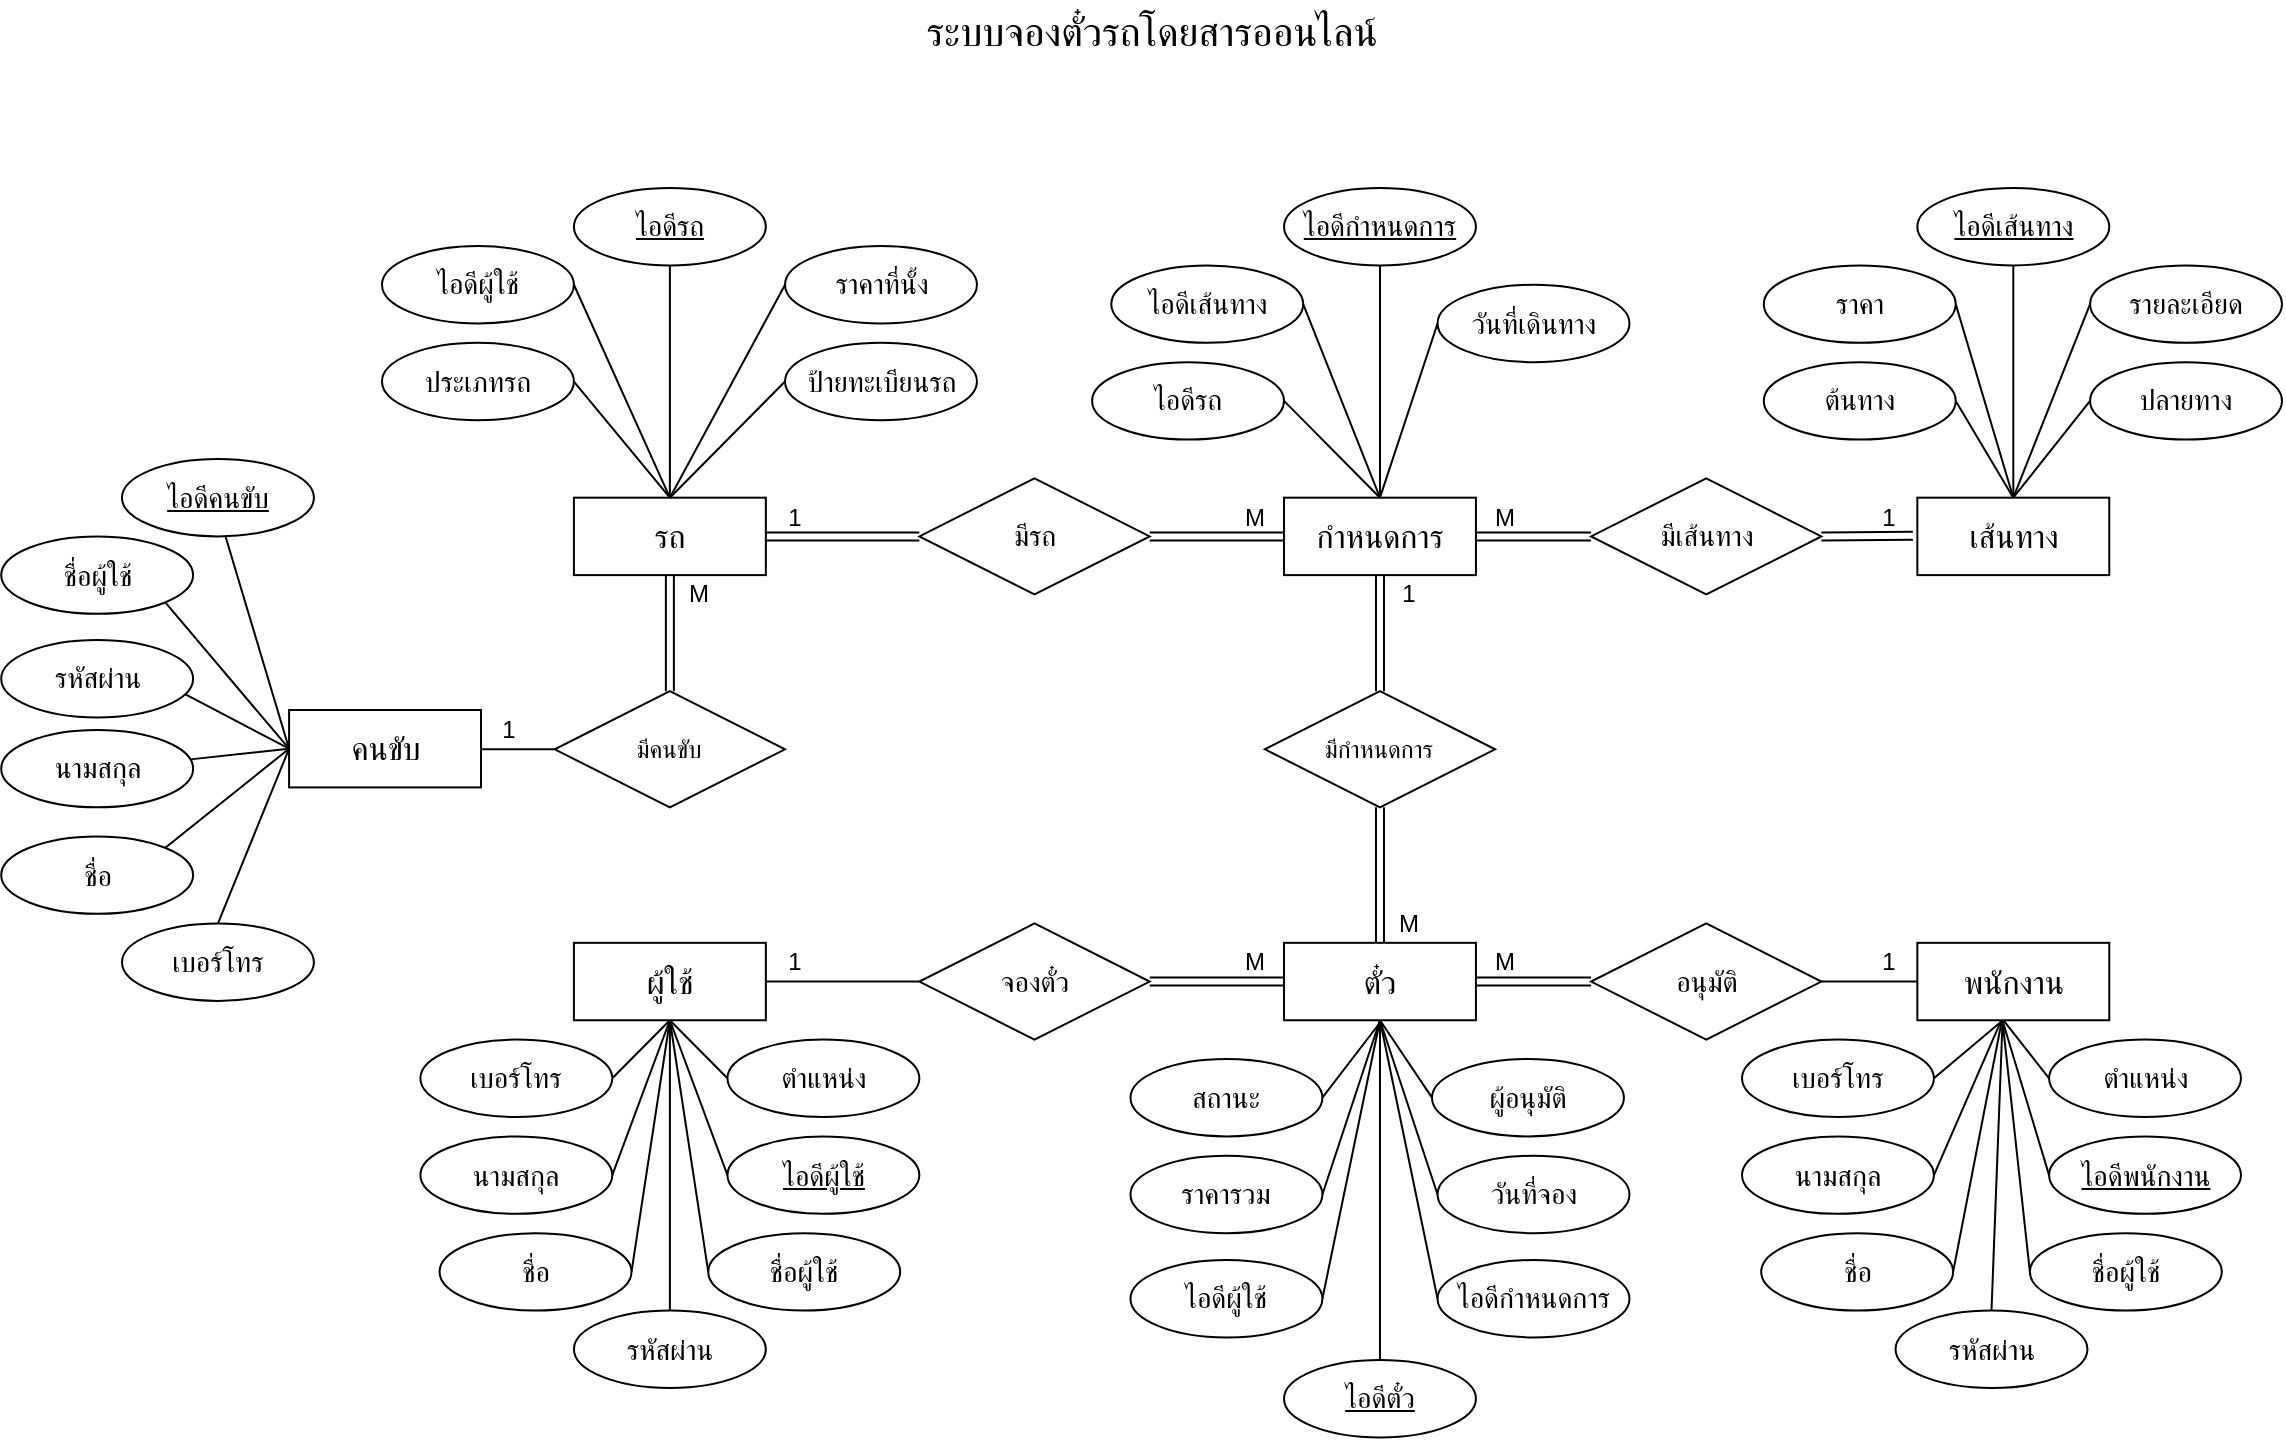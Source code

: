 <mxfile version="21.7.1" type="github">
  <diagram name="Page-1" id="Dknae987lEnLRzKgi6Qo">
    <mxGraphModel dx="619" dy="652" grid="1" gridSize="10" guides="1" tooltips="1" connect="1" arrows="1" fold="1" page="1" pageScale="1" pageWidth="1169" pageHeight="827" math="0" shadow="0">
      <root>
        <mxCell id="0" />
        <mxCell id="1" parent="0" />
        <mxCell id="DM42iVaKXkSUvbLaC_-R-83" value="ระบบจองตั๋วรถโดยสารออนไลน์" style="text;strokeColor=none;align=center;fillColor=none;html=1;verticalAlign=middle;whiteSpace=wrap;rounded=0;fontSize=20;" parent="1" vertex="1">
          <mxGeometry x="445" y="20" width="280" height="30" as="geometry" />
        </mxCell>
        <mxCell id="DM42iVaKXkSUvbLaC_-R-16" value="ตั๋ว" style="whiteSpace=wrap;html=1;align=center;fontSize=16;" parent="1" vertex="1">
          <mxGeometry x="651.01" y="491.419" width="95.96" height="38.71" as="geometry" />
        </mxCell>
        <mxCell id="fq7sKHzNKrUJjAVNYg1c-3" value="ผู้ใช้" style="whiteSpace=wrap;html=1;align=center;fontSize=16;labelPosition=center;verticalLabelPosition=middle;verticalAlign=middle;" parent="1" vertex="1">
          <mxGeometry x="295.96" y="491.419" width="95.96" height="38.71" as="geometry" />
        </mxCell>
        <mxCell id="fq7sKHzNKrUJjAVNYg1c-7" style="edgeStyle=none;rounded=0;orthogonalLoop=1;jettySize=auto;html=1;exitX=0;exitY=0.5;exitDx=0;exitDy=0;endArrow=none;endFill=0;entryX=0.5;entryY=1;entryDx=0;entryDy=0;fontSize=14;labelPosition=center;verticalLabelPosition=middle;align=center;verticalAlign=middle;" parent="1" source="fq7sKHzNKrUJjAVNYg1c-4" target="fq7sKHzNKrUJjAVNYg1c-3" edge="1">
          <mxGeometry relative="1" as="geometry" />
        </mxCell>
        <mxCell id="fq7sKHzNKrUJjAVNYg1c-4" value="ไอดีผู้ใช้" style="ellipse;whiteSpace=wrap;html=1;align=center;fontStyle=4;fontSize=14;labelPosition=center;verticalLabelPosition=middle;verticalAlign=middle;" parent="1" vertex="1">
          <mxGeometry x="372.727" y="588.194" width="95.96" height="38.71" as="geometry" />
        </mxCell>
        <mxCell id="DM42iVaKXkSUvbLaC_-R-5" style="rounded=0;orthogonalLoop=1;jettySize=auto;html=1;entryX=0.5;entryY=1;entryDx=0;entryDy=0;endArrow=none;endFill=0;fontSize=14;labelPosition=center;verticalLabelPosition=middle;align=center;verticalAlign=middle;exitX=0;exitY=0.5;exitDx=0;exitDy=0;" parent="1" source="DM42iVaKXkSUvbLaC_-R-4" target="fq7sKHzNKrUJjAVNYg1c-3" edge="1">
          <mxGeometry relative="1" as="geometry" />
        </mxCell>
        <mxCell id="DM42iVaKXkSUvbLaC_-R-4" value="ชื่อผู้ใช้" style="ellipse;whiteSpace=wrap;html=1;align=center;fontStyle=0;fontSize=14;labelPosition=center;verticalLabelPosition=middle;verticalAlign=middle;" parent="1" vertex="1">
          <mxGeometry x="363.131" y="636.581" width="95.96" height="38.71" as="geometry" />
        </mxCell>
        <mxCell id="DM42iVaKXkSUvbLaC_-R-9" style="rounded=0;orthogonalLoop=1;jettySize=auto;html=1;exitX=0.5;exitY=0;exitDx=0;exitDy=0;endArrow=none;endFill=0;fontSize=14;labelPosition=center;verticalLabelPosition=middle;align=center;verticalAlign=middle;" parent="1" source="DM42iVaKXkSUvbLaC_-R-6" edge="1">
          <mxGeometry relative="1" as="geometry">
            <mxPoint x="343.939" y="530.129" as="targetPoint" />
          </mxGeometry>
        </mxCell>
        <mxCell id="DM42iVaKXkSUvbLaC_-R-6" value="รหัสผ่าน" style="ellipse;whiteSpace=wrap;html=1;align=center;fontSize=14;labelPosition=center;verticalLabelPosition=middle;verticalAlign=middle;" parent="1" vertex="1">
          <mxGeometry x="295.96" y="675.29" width="95.96" height="38.71" as="geometry" />
        </mxCell>
        <mxCell id="DM42iVaKXkSUvbLaC_-R-10" style="rounded=0;orthogonalLoop=1;jettySize=auto;html=1;exitX=1;exitY=0.5;exitDx=0;exitDy=0;endArrow=none;endFill=0;fontSize=14;labelPosition=center;verticalLabelPosition=middle;align=center;verticalAlign=middle;" parent="1" source="DM42iVaKXkSUvbLaC_-R-7" edge="1">
          <mxGeometry relative="1" as="geometry">
            <mxPoint x="343.939" y="530.129" as="targetPoint" />
          </mxGeometry>
        </mxCell>
        <mxCell id="DM42iVaKXkSUvbLaC_-R-7" value="ชื่อ" style="ellipse;whiteSpace=wrap;html=1;align=center;fontSize=14;labelPosition=center;verticalLabelPosition=middle;verticalAlign=middle;" parent="1" vertex="1">
          <mxGeometry x="228.788" y="636.581" width="95.96" height="38.71" as="geometry" />
        </mxCell>
        <mxCell id="DM42iVaKXkSUvbLaC_-R-11" style="rounded=0;orthogonalLoop=1;jettySize=auto;html=1;exitX=1;exitY=0.5;exitDx=0;exitDy=0;endArrow=none;endFill=0;fontSize=14;labelPosition=center;verticalLabelPosition=middle;align=center;verticalAlign=middle;" parent="1" source="DM42iVaKXkSUvbLaC_-R-8" edge="1">
          <mxGeometry relative="1" as="geometry">
            <mxPoint x="343.939" y="530.129" as="targetPoint" />
          </mxGeometry>
        </mxCell>
        <mxCell id="DM42iVaKXkSUvbLaC_-R-8" value="นามสกุล" style="ellipse;whiteSpace=wrap;html=1;align=center;fontSize=14;labelPosition=center;verticalLabelPosition=middle;verticalAlign=middle;" parent="1" vertex="1">
          <mxGeometry x="219.192" y="588.194" width="95.96" height="38.71" as="geometry" />
        </mxCell>
        <mxCell id="DM42iVaKXkSUvbLaC_-R-14" style="rounded=0;orthogonalLoop=1;jettySize=auto;html=1;exitX=1;exitY=0.5;exitDx=0;exitDy=0;entryX=0.5;entryY=1;entryDx=0;entryDy=0;endArrow=none;endFill=0;fontSize=14;labelPosition=center;verticalLabelPosition=middle;align=center;verticalAlign=middle;" parent="1" source="DM42iVaKXkSUvbLaC_-R-12" target="fq7sKHzNKrUJjAVNYg1c-3" edge="1">
          <mxGeometry relative="1" as="geometry" />
        </mxCell>
        <mxCell id="DM42iVaKXkSUvbLaC_-R-12" value="เบอร์โทร" style="ellipse;whiteSpace=wrap;html=1;align=center;fontSize=14;labelPosition=center;verticalLabelPosition=middle;verticalAlign=middle;" parent="1" vertex="1">
          <mxGeometry x="219.192" y="539.806" width="95.96" height="38.71" as="geometry" />
        </mxCell>
        <mxCell id="DM42iVaKXkSUvbLaC_-R-15" style="rounded=0;orthogonalLoop=1;jettySize=auto;html=1;exitX=0;exitY=0.5;exitDx=0;exitDy=0;entryX=0.5;entryY=1;entryDx=0;entryDy=0;endArrow=none;endFill=0;fontSize=14;labelPosition=center;verticalLabelPosition=middle;align=center;verticalAlign=middle;" parent="1" source="DM42iVaKXkSUvbLaC_-R-13" target="fq7sKHzNKrUJjAVNYg1c-3" edge="1">
          <mxGeometry relative="1" as="geometry" />
        </mxCell>
        <mxCell id="DM42iVaKXkSUvbLaC_-R-13" value="ตำแหน่ง" style="ellipse;whiteSpace=wrap;html=1;align=center;fontSize=14;labelPosition=center;verticalLabelPosition=middle;verticalAlign=middle;" parent="1" vertex="1">
          <mxGeometry x="372.727" y="539.806" width="95.96" height="38.71" as="geometry" />
        </mxCell>
        <mxCell id="DM42iVaKXkSUvbLaC_-R-18" value="รถ" style="whiteSpace=wrap;html=1;align=center;fontSize=16;" parent="1" vertex="1">
          <mxGeometry x="295.96" y="268.839" width="95.96" height="38.71" as="geometry" />
        </mxCell>
        <mxCell id="DM42iVaKXkSUvbLaC_-R-25" style="edgeStyle=orthogonalEdgeStyle;rounded=0;orthogonalLoop=1;jettySize=auto;html=1;exitX=0.5;exitY=1;exitDx=0;exitDy=0;entryX=0.5;entryY=0;entryDx=0;entryDy=0;verticalAlign=bottom;endArrow=none;endFill=0;" parent="1" source="DM42iVaKXkSUvbLaC_-R-20" target="DM42iVaKXkSUvbLaC_-R-18" edge="1">
          <mxGeometry relative="1" as="geometry" />
        </mxCell>
        <mxCell id="DM42iVaKXkSUvbLaC_-R-20" value="ไอดีรถ" style="ellipse;whiteSpace=wrap;html=1;align=center;fontStyle=4;fontSize=14;" parent="1" vertex="1">
          <mxGeometry x="295.96" y="114" width="95.96" height="38.71" as="geometry" />
        </mxCell>
        <mxCell id="DM42iVaKXkSUvbLaC_-R-29" style="rounded=0;orthogonalLoop=1;jettySize=auto;html=1;exitX=0;exitY=0.5;exitDx=0;exitDy=0;entryX=0.5;entryY=0;entryDx=0;entryDy=0;endArrow=none;endFill=0;" parent="1" source="DM42iVaKXkSUvbLaC_-R-21" target="DM42iVaKXkSUvbLaC_-R-18" edge="1">
          <mxGeometry relative="1" as="geometry" />
        </mxCell>
        <mxCell id="DM42iVaKXkSUvbLaC_-R-21" value="ป้ายทะเบียนรถ" style="ellipse;whiteSpace=wrap;html=1;align=center;fontSize=14;" parent="1" vertex="1">
          <mxGeometry x="401.515" y="191.419" width="95.96" height="38.71" as="geometry" />
        </mxCell>
        <mxCell id="DM42iVaKXkSUvbLaC_-R-26" style="rounded=0;orthogonalLoop=1;jettySize=auto;html=1;exitX=1;exitY=0.5;exitDx=0;exitDy=0;entryX=0.5;entryY=0;entryDx=0;entryDy=0;endArrow=none;endFill=0;" parent="1" source="DM42iVaKXkSUvbLaC_-R-22" target="DM42iVaKXkSUvbLaC_-R-18" edge="1">
          <mxGeometry relative="1" as="geometry" />
        </mxCell>
        <mxCell id="DM42iVaKXkSUvbLaC_-R-22" value="ไอดีผู้ใช้" style="ellipse;whiteSpace=wrap;html=1;align=center;fontStyle=0;fontSize=14;labelPosition=center;verticalLabelPosition=middle;verticalAlign=middle;" parent="1" vertex="1">
          <mxGeometry x="200" y="143.032" width="95.96" height="38.71" as="geometry" />
        </mxCell>
        <mxCell id="DM42iVaKXkSUvbLaC_-R-28" style="rounded=0;orthogonalLoop=1;jettySize=auto;html=1;exitX=1;exitY=0.5;exitDx=0;exitDy=0;endArrow=none;endFill=0;" parent="1" source="DM42iVaKXkSUvbLaC_-R-23" edge="1">
          <mxGeometry relative="1" as="geometry">
            <mxPoint x="343.939" y="268.839" as="targetPoint" />
          </mxGeometry>
        </mxCell>
        <mxCell id="DM42iVaKXkSUvbLaC_-R-23" value="ประเภทรถ" style="ellipse;whiteSpace=wrap;html=1;align=center;fontSize=14;" parent="1" vertex="1">
          <mxGeometry x="200" y="191.419" width="95.96" height="38.71" as="geometry" />
        </mxCell>
        <mxCell id="DM42iVaKXkSUvbLaC_-R-27" style="rounded=0;orthogonalLoop=1;jettySize=auto;html=1;exitX=0;exitY=0.5;exitDx=0;exitDy=0;endArrow=none;endFill=0;entryX=0.5;entryY=0;entryDx=0;entryDy=0;" parent="1" source="DM42iVaKXkSUvbLaC_-R-24" target="DM42iVaKXkSUvbLaC_-R-18" edge="1">
          <mxGeometry relative="1" as="geometry" />
        </mxCell>
        <mxCell id="DM42iVaKXkSUvbLaC_-R-24" value="ราคาที่นั้ง" style="ellipse;whiteSpace=wrap;html=1;align=center;fontSize=14;" parent="1" vertex="1">
          <mxGeometry x="401.515" y="143.032" width="95.96" height="38.71" as="geometry" />
        </mxCell>
        <mxCell id="DM42iVaKXkSUvbLaC_-R-30" value="มีคนขับ" style="shape=rhombus;perimeter=rhombusPerimeter;whiteSpace=wrap;html=1;align=center;" parent="1" vertex="1">
          <mxGeometry x="286.364" y="365.613" width="115.152" height="58.065" as="geometry" />
        </mxCell>
        <mxCell id="DM42iVaKXkSUvbLaC_-R-31" style="edgeStyle=orthogonalEdgeStyle;rounded=0;orthogonalLoop=1;jettySize=auto;html=1;exitX=0.5;exitY=1;exitDx=0;exitDy=0;entryX=0.5;entryY=0;entryDx=0;entryDy=0;endArrow=none;endFill=0;shape=link;" parent="1" source="DM42iVaKXkSUvbLaC_-R-18" target="DM42iVaKXkSUvbLaC_-R-30" edge="1">
          <mxGeometry relative="1" as="geometry" />
        </mxCell>
        <mxCell id="DM42iVaKXkSUvbLaC_-R-34" value="กำหนดการ" style="whiteSpace=wrap;html=1;align=center;fontSize=16;" parent="1" vertex="1">
          <mxGeometry x="651.01" y="268.839" width="95.96" height="38.71" as="geometry" />
        </mxCell>
        <mxCell id="DM42iVaKXkSUvbLaC_-R-40" style="rounded=0;orthogonalLoop=1;jettySize=auto;html=1;exitX=1;exitY=0.5;exitDx=0;exitDy=0;endArrow=none;endFill=0;entryX=0.5;entryY=0;entryDx=0;entryDy=0;" parent="1" source="DM42iVaKXkSUvbLaC_-R-35" target="DM42iVaKXkSUvbLaC_-R-34" edge="1">
          <mxGeometry relative="1" as="geometry" />
        </mxCell>
        <mxCell id="DM42iVaKXkSUvbLaC_-R-35" value="ไอดีเส้นทาง" style="ellipse;whiteSpace=wrap;html=1;align=center;fontSize=14;" parent="1" vertex="1">
          <mxGeometry x="564.646" y="152.71" width="95.96" height="38.71" as="geometry" />
        </mxCell>
        <mxCell id="DM42iVaKXkSUvbLaC_-R-39" style="rounded=0;orthogonalLoop=1;jettySize=auto;html=1;exitX=0.5;exitY=1;exitDx=0;exitDy=0;entryX=0.5;entryY=0;entryDx=0;entryDy=0;endArrow=none;endFill=0;" parent="1" source="DM42iVaKXkSUvbLaC_-R-36" target="DM42iVaKXkSUvbLaC_-R-34" edge="1">
          <mxGeometry relative="1" as="geometry" />
        </mxCell>
        <mxCell id="DM42iVaKXkSUvbLaC_-R-36" value="ไอดีกำหนดการ" style="ellipse;whiteSpace=wrap;html=1;align=center;fontStyle=4;fontSize=14;" parent="1" vertex="1">
          <mxGeometry x="651.01" y="114" width="95.96" height="38.71" as="geometry" />
        </mxCell>
        <mxCell id="DM42iVaKXkSUvbLaC_-R-41" style="rounded=0;orthogonalLoop=1;jettySize=auto;html=1;exitX=0;exitY=0.5;exitDx=0;exitDy=0;entryX=0.5;entryY=0;entryDx=0;entryDy=0;endArrow=none;endFill=0;" parent="1" source="DM42iVaKXkSUvbLaC_-R-37" target="DM42iVaKXkSUvbLaC_-R-34" edge="1">
          <mxGeometry relative="1" as="geometry" />
        </mxCell>
        <mxCell id="DM42iVaKXkSUvbLaC_-R-37" value="วันที่เดินทาง" style="ellipse;whiteSpace=wrap;html=1;align=center;fontSize=14;" parent="1" vertex="1">
          <mxGeometry x="727.778" y="162.387" width="95.96" height="38.71" as="geometry" />
        </mxCell>
        <mxCell id="DM42iVaKXkSUvbLaC_-R-42" style="rounded=0;orthogonalLoop=1;jettySize=auto;html=1;exitX=1;exitY=0.5;exitDx=0;exitDy=0;entryX=0.5;entryY=0;entryDx=0;entryDy=0;endArrow=none;endFill=0;" parent="1" source="DM42iVaKXkSUvbLaC_-R-38" target="DM42iVaKXkSUvbLaC_-R-34" edge="1">
          <mxGeometry relative="1" as="geometry" />
        </mxCell>
        <mxCell id="DM42iVaKXkSUvbLaC_-R-38" value="ไอดีรถ" style="ellipse;whiteSpace=wrap;html=1;align=center;fontStyle=0;fontSize=14;" parent="1" vertex="1">
          <mxGeometry x="555.051" y="201.097" width="95.96" height="38.71" as="geometry" />
        </mxCell>
        <mxCell id="DM42iVaKXkSUvbLaC_-R-44" style="edgeStyle=orthogonalEdgeStyle;rounded=0;orthogonalLoop=1;jettySize=auto;html=1;exitX=1;exitY=0.5;exitDx=0;exitDy=0;entryX=0;entryY=0.5;entryDx=0;entryDy=0;endArrow=none;endFill=0;shape=link;" parent="1" source="DM42iVaKXkSUvbLaC_-R-43" target="DM42iVaKXkSUvbLaC_-R-34" edge="1">
          <mxGeometry relative="1" as="geometry" />
        </mxCell>
        <mxCell id="DM42iVaKXkSUvbLaC_-R-43" value="มีรถ" style="shape=rhombus;perimeter=rhombusPerimeter;whiteSpace=wrap;html=1;align=center;fontSize=14;" parent="1" vertex="1">
          <mxGeometry x="468.687" y="259.161" width="115.152" height="58.065" as="geometry" />
        </mxCell>
        <mxCell id="DM42iVaKXkSUvbLaC_-R-45" style="edgeStyle=orthogonalEdgeStyle;rounded=0;orthogonalLoop=1;jettySize=auto;html=1;exitX=1;exitY=0.5;exitDx=0;exitDy=0;entryX=0;entryY=0.5;entryDx=0;entryDy=0;endArrow=none;endFill=0;shape=link;" parent="1" source="DM42iVaKXkSUvbLaC_-R-18" target="DM42iVaKXkSUvbLaC_-R-43" edge="1">
          <mxGeometry relative="1" as="geometry" />
        </mxCell>
        <mxCell id="DM42iVaKXkSUvbLaC_-R-46" value="เส้นทาง" style="whiteSpace=wrap;html=1;align=center;fontSize=16;" parent="1" vertex="1">
          <mxGeometry x="967.677" y="268.839" width="95.96" height="38.71" as="geometry" />
        </mxCell>
        <mxCell id="DM42iVaKXkSUvbLaC_-R-53" style="edgeStyle=orthogonalEdgeStyle;rounded=0;orthogonalLoop=1;jettySize=auto;html=1;exitX=0.5;exitY=1;exitDx=0;exitDy=0;endArrow=none;endFill=0;" parent="1" source="DM42iVaKXkSUvbLaC_-R-48" target="DM42iVaKXkSUvbLaC_-R-46" edge="1">
          <mxGeometry relative="1" as="geometry" />
        </mxCell>
        <mxCell id="DM42iVaKXkSUvbLaC_-R-48" value="ไอดีเส้นทาง" style="ellipse;whiteSpace=wrap;html=1;align=center;fontStyle=4;fontSize=14;" parent="1" vertex="1">
          <mxGeometry x="967.677" y="114" width="95.96" height="38.71" as="geometry" />
        </mxCell>
        <mxCell id="DM42iVaKXkSUvbLaC_-R-56" style="rounded=0;orthogonalLoop=1;jettySize=auto;html=1;exitX=1;exitY=0.5;exitDx=0;exitDy=0;entryX=0.5;entryY=0;entryDx=0;entryDy=0;endArrow=none;endFill=0;" parent="1" source="DM42iVaKXkSUvbLaC_-R-49" target="DM42iVaKXkSUvbLaC_-R-46" edge="1">
          <mxGeometry relative="1" as="geometry" />
        </mxCell>
        <mxCell id="DM42iVaKXkSUvbLaC_-R-49" value="ราคา" style="ellipse;whiteSpace=wrap;html=1;align=center;fontSize=14;" parent="1" vertex="1">
          <mxGeometry x="890.909" y="152.71" width="95.96" height="38.71" as="geometry" />
        </mxCell>
        <mxCell id="DM42iVaKXkSUvbLaC_-R-54" style="rounded=0;orthogonalLoop=1;jettySize=auto;html=1;exitX=0;exitY=0.5;exitDx=0;exitDy=0;entryX=0.5;entryY=0;entryDx=0;entryDy=0;endArrow=none;endFill=0;" parent="1" source="DM42iVaKXkSUvbLaC_-R-50" target="DM42iVaKXkSUvbLaC_-R-46" edge="1">
          <mxGeometry relative="1" as="geometry" />
        </mxCell>
        <mxCell id="DM42iVaKXkSUvbLaC_-R-50" value="รายละเอียด" style="ellipse;whiteSpace=wrap;html=1;align=center;fontSize=14;" parent="1" vertex="1">
          <mxGeometry x="1054.04" y="152.71" width="95.96" height="38.71" as="geometry" />
        </mxCell>
        <mxCell id="DM42iVaKXkSUvbLaC_-R-57" style="rounded=0;orthogonalLoop=1;jettySize=auto;html=1;exitX=1;exitY=0.5;exitDx=0;exitDy=0;endArrow=none;endFill=0;" parent="1" source="DM42iVaKXkSUvbLaC_-R-51" edge="1">
          <mxGeometry relative="1" as="geometry">
            <mxPoint x="1015.657" y="268.839" as="targetPoint" />
          </mxGeometry>
        </mxCell>
        <mxCell id="DM42iVaKXkSUvbLaC_-R-51" value="ต้นทาง" style="ellipse;whiteSpace=wrap;html=1;align=center;fontSize=14;" parent="1" vertex="1">
          <mxGeometry x="890.909" y="201.097" width="95.96" height="38.71" as="geometry" />
        </mxCell>
        <mxCell id="DM42iVaKXkSUvbLaC_-R-55" style="rounded=0;orthogonalLoop=1;jettySize=auto;html=1;exitX=0;exitY=0.5;exitDx=0;exitDy=0;endArrow=none;endFill=0;" parent="1" source="DM42iVaKXkSUvbLaC_-R-52" edge="1">
          <mxGeometry relative="1" as="geometry">
            <mxPoint x="1015.657" y="268.839" as="targetPoint" />
          </mxGeometry>
        </mxCell>
        <mxCell id="DM42iVaKXkSUvbLaC_-R-52" value="ปลายทาง" style="ellipse;whiteSpace=wrap;html=1;align=center;fontSize=14;" parent="1" vertex="1">
          <mxGeometry x="1054.04" y="201.097" width="95.96" height="38.71" as="geometry" />
        </mxCell>
        <mxCell id="DM42iVaKXkSUvbLaC_-R-59" style="rounded=0;orthogonalLoop=1;jettySize=auto;html=1;exitX=0;exitY=0.5;exitDx=0;exitDy=0;entryX=1;entryY=0.5;entryDx=0;entryDy=0;shape=link;" parent="1" source="DM42iVaKXkSUvbLaC_-R-58" target="DM42iVaKXkSUvbLaC_-R-34" edge="1">
          <mxGeometry relative="1" as="geometry" />
        </mxCell>
        <mxCell id="DM42iVaKXkSUvbLaC_-R-60" style="rounded=0;orthogonalLoop=1;jettySize=auto;html=1;exitX=1;exitY=0.5;exitDx=0;exitDy=0;entryX=-0.023;entryY=0.492;entryDx=0;entryDy=0;entryPerimeter=0;endArrow=none;endFill=0;shape=link;" parent="1" source="DM42iVaKXkSUvbLaC_-R-58" target="DM42iVaKXkSUvbLaC_-R-46" edge="1">
          <mxGeometry relative="1" as="geometry" />
        </mxCell>
        <mxCell id="DM42iVaKXkSUvbLaC_-R-58" value="มีเส้นทาง" style="shape=rhombus;perimeter=rhombusPerimeter;whiteSpace=wrap;html=1;align=center;fontSize=14;" parent="1" vertex="1">
          <mxGeometry x="804.545" y="259.161" width="115.152" height="58.065" as="geometry" />
        </mxCell>
        <mxCell id="DM42iVaKXkSUvbLaC_-R-62" style="edgeStyle=orthogonalEdgeStyle;rounded=0;orthogonalLoop=1;jettySize=auto;html=1;exitX=0.5;exitY=1;exitDx=0;exitDy=0;entryX=0.5;entryY=0;entryDx=0;entryDy=0;shape=link;" parent="1" source="DM42iVaKXkSUvbLaC_-R-61" target="DM42iVaKXkSUvbLaC_-R-16" edge="1">
          <mxGeometry relative="1" as="geometry" />
        </mxCell>
        <mxCell id="DM42iVaKXkSUvbLaC_-R-63" style="edgeStyle=orthogonalEdgeStyle;rounded=0;orthogonalLoop=1;jettySize=auto;html=1;exitX=0.5;exitY=0;exitDx=0;exitDy=0;entryX=0.5;entryY=1;entryDx=0;entryDy=0;endArrow=none;endFill=0;shape=link;" parent="1" source="DM42iVaKXkSUvbLaC_-R-61" target="DM42iVaKXkSUvbLaC_-R-34" edge="1">
          <mxGeometry relative="1" as="geometry" />
        </mxCell>
        <mxCell id="DM42iVaKXkSUvbLaC_-R-61" value="มีกำหนดการ" style="shape=rhombus;perimeter=rhombusPerimeter;whiteSpace=wrap;html=1;align=center;" parent="1" vertex="1">
          <mxGeometry x="641.414" y="365.613" width="115.152" height="58.065" as="geometry" />
        </mxCell>
        <mxCell id="DM42iVaKXkSUvbLaC_-R-65" style="rounded=0;orthogonalLoop=1;jettySize=auto;html=1;exitX=1;exitY=0.5;exitDx=0;exitDy=0;entryX=0;entryY=0.5;entryDx=0;entryDy=0;shape=link;" parent="1" source="DM42iVaKXkSUvbLaC_-R-64" target="DM42iVaKXkSUvbLaC_-R-16" edge="1">
          <mxGeometry relative="1" as="geometry" />
        </mxCell>
        <mxCell id="DM42iVaKXkSUvbLaC_-R-66" style="edgeStyle=orthogonalEdgeStyle;rounded=0;orthogonalLoop=1;jettySize=auto;html=1;exitX=0;exitY=0.5;exitDx=0;exitDy=0;entryX=1;entryY=0.5;entryDx=0;entryDy=0;endArrow=none;endFill=0;" parent="1" source="DM42iVaKXkSUvbLaC_-R-64" target="fq7sKHzNKrUJjAVNYg1c-3" edge="1">
          <mxGeometry relative="1" as="geometry" />
        </mxCell>
        <mxCell id="DM42iVaKXkSUvbLaC_-R-64" value="จองตั๋ว" style="shape=rhombus;perimeter=rhombusPerimeter;whiteSpace=wrap;html=1;align=center;fontSize=14;" parent="1" vertex="1">
          <mxGeometry x="468.687" y="481.742" width="115.152" height="58.065" as="geometry" />
        </mxCell>
        <mxCell id="DM42iVaKXkSUvbLaC_-R-72" style="rounded=0;orthogonalLoop=1;jettySize=auto;html=1;exitX=0.5;exitY=0;exitDx=0;exitDy=0;entryX=0.5;entryY=1;entryDx=0;entryDy=0;endArrow=none;endFill=0;" parent="1" source="DM42iVaKXkSUvbLaC_-R-67" target="DM42iVaKXkSUvbLaC_-R-16" edge="1">
          <mxGeometry relative="1" as="geometry" />
        </mxCell>
        <mxCell id="DM42iVaKXkSUvbLaC_-R-67" value="ไอดีตั๋ว" style="ellipse;whiteSpace=wrap;html=1;align=center;fontStyle=4;fontSize=14;" parent="1" vertex="1">
          <mxGeometry x="651.01" y="700.0" width="95.96" height="38.71" as="geometry" />
        </mxCell>
        <mxCell id="DM42iVaKXkSUvbLaC_-R-75" style="rounded=0;orthogonalLoop=1;jettySize=auto;html=1;exitX=1;exitY=0.5;exitDx=0;exitDy=0;endArrow=none;endFill=0;" parent="1" source="DM42iVaKXkSUvbLaC_-R-68" edge="1">
          <mxGeometry relative="1" as="geometry">
            <mxPoint x="698.99" y="530.129" as="targetPoint" />
          </mxGeometry>
        </mxCell>
        <mxCell id="DM42iVaKXkSUvbLaC_-R-68" value="ไอดีผู้ใช้" style="ellipse;whiteSpace=wrap;html=1;align=center;fontSize=14;" parent="1" vertex="1">
          <mxGeometry x="574.242" y="650.003" width="95.96" height="38.71" as="geometry" />
        </mxCell>
        <mxCell id="DM42iVaKXkSUvbLaC_-R-74" style="rounded=0;orthogonalLoop=1;jettySize=auto;html=1;exitX=0;exitY=0.5;exitDx=0;exitDy=0;endArrow=none;endFill=0;" parent="1" source="DM42iVaKXkSUvbLaC_-R-69" edge="1">
          <mxGeometry relative="1" as="geometry">
            <mxPoint x="698.99" y="530.129" as="targetPoint" />
          </mxGeometry>
        </mxCell>
        <mxCell id="DM42iVaKXkSUvbLaC_-R-69" value="ไอดีกำหนดการ" style="ellipse;whiteSpace=wrap;html=1;align=center;fontSize=14;" parent="1" vertex="1">
          <mxGeometry x="727.778" y="650.003" width="95.96" height="38.71" as="geometry" />
        </mxCell>
        <mxCell id="DM42iVaKXkSUvbLaC_-R-76" style="rounded=0;orthogonalLoop=1;jettySize=auto;html=1;exitX=1;exitY=0.5;exitDx=0;exitDy=0;endArrow=none;endFill=0;" parent="1" source="DM42iVaKXkSUvbLaC_-R-70" edge="1">
          <mxGeometry relative="1" as="geometry">
            <mxPoint x="698.99" y="530.129" as="targetPoint" />
          </mxGeometry>
        </mxCell>
        <mxCell id="DM42iVaKXkSUvbLaC_-R-70" value="ราคารวม" style="ellipse;whiteSpace=wrap;html=1;align=center;fontSize=14;" parent="1" vertex="1">
          <mxGeometry x="574.242" y="597.866" width="95.96" height="38.71" as="geometry" />
        </mxCell>
        <mxCell id="DM42iVaKXkSUvbLaC_-R-73" style="rounded=0;orthogonalLoop=1;jettySize=auto;html=1;exitX=0;exitY=0.5;exitDx=0;exitDy=0;endArrow=none;endFill=0;" parent="1" source="DM42iVaKXkSUvbLaC_-R-71" edge="1">
          <mxGeometry relative="1" as="geometry">
            <mxPoint x="698.99" y="530.129" as="targetPoint" />
          </mxGeometry>
        </mxCell>
        <mxCell id="DM42iVaKXkSUvbLaC_-R-71" value="วันที่จอง" style="ellipse;whiteSpace=wrap;html=1;align=center;fontSize=14;" parent="1" vertex="1">
          <mxGeometry x="727.778" y="597.866" width="95.96" height="38.71" as="geometry" />
        </mxCell>
        <mxCell id="DM42iVaKXkSUvbLaC_-R-77" value="1" style="text;strokeColor=none;align=center;fillColor=none;html=1;verticalAlign=middle;whiteSpace=wrap;rounded=0;" parent="1" vertex="1">
          <mxGeometry x="391.919" y="268.839" width="28.788" height="19.355" as="geometry" />
        </mxCell>
        <mxCell id="DM42iVaKXkSUvbLaC_-R-78" value="M" style="text;strokeColor=none;align=center;fillColor=none;html=1;verticalAlign=middle;whiteSpace=wrap;rounded=0;" parent="1" vertex="1">
          <mxGeometry x="622.222" y="268.839" width="28.788" height="19.355" as="geometry" />
        </mxCell>
        <mxCell id="DM42iVaKXkSUvbLaC_-R-79" value="1" style="text;strokeColor=none;align=center;fillColor=none;html=1;verticalAlign=middle;whiteSpace=wrap;rounded=0;" parent="1" vertex="1">
          <mxGeometry x="938.889" y="268.839" width="28.788" height="19.355" as="geometry" />
        </mxCell>
        <mxCell id="DM42iVaKXkSUvbLaC_-R-80" value="M" style="text;strokeColor=none;align=center;fillColor=none;html=1;verticalAlign=middle;whiteSpace=wrap;rounded=0;" parent="1" vertex="1">
          <mxGeometry x="746.97" y="268.839" width="28.788" height="19.355" as="geometry" />
        </mxCell>
        <mxCell id="DM42iVaKXkSUvbLaC_-R-81" value="1" style="text;strokeColor=none;align=center;fillColor=none;html=1;verticalAlign=middle;whiteSpace=wrap;rounded=0;" parent="1" vertex="1">
          <mxGeometry x="698.99" y="307.548" width="28.788" height="19.355" as="geometry" />
        </mxCell>
        <mxCell id="DM42iVaKXkSUvbLaC_-R-163" value="M" style="text;strokeColor=none;align=center;fillColor=none;html=1;verticalAlign=middle;whiteSpace=wrap;rounded=0;" parent="1" vertex="1">
          <mxGeometry x="343.94" y="307.547" width="28.788" height="19.355" as="geometry" />
        </mxCell>
        <mxCell id="DM42iVaKXkSUvbLaC_-R-164" value="M" style="text;strokeColor=none;align=center;fillColor=none;html=1;verticalAlign=middle;whiteSpace=wrap;rounded=0;" parent="1" vertex="1">
          <mxGeometry x="698.988" y="472.064" width="28.788" height="19.355" as="geometry" />
        </mxCell>
        <mxCell id="DM42iVaKXkSUvbLaC_-R-165" value="M" style="text;strokeColor=none;align=center;fillColor=none;html=1;verticalAlign=middle;whiteSpace=wrap;rounded=0;" parent="1" vertex="1">
          <mxGeometry x="622.223" y="491.422" width="28.788" height="19.355" as="geometry" />
        </mxCell>
        <mxCell id="DM42iVaKXkSUvbLaC_-R-166" value="1" style="text;strokeColor=none;align=center;fillColor=none;html=1;verticalAlign=middle;whiteSpace=wrap;rounded=0;" parent="1" vertex="1">
          <mxGeometry x="391.919" y="491.422" width="28.788" height="19.355" as="geometry" />
        </mxCell>
        <mxCell id="eedVxBaI3rq21dq4Rr7A-2" value="พนักงาน" style="whiteSpace=wrap;html=1;align=center;fontSize=16;labelPosition=center;verticalLabelPosition=middle;verticalAlign=middle;" vertex="1" parent="1">
          <mxGeometry x="967.68" y="491.419" width="95.96" height="38.71" as="geometry" />
        </mxCell>
        <mxCell id="eedVxBaI3rq21dq4Rr7A-3" style="edgeStyle=none;rounded=0;orthogonalLoop=1;jettySize=auto;html=1;exitX=0;exitY=0.5;exitDx=0;exitDy=0;endArrow=none;endFill=0;entryX=0.444;entryY=1.007;entryDx=0;entryDy=0;fontSize=14;labelPosition=center;verticalLabelPosition=middle;align=center;verticalAlign=middle;entryPerimeter=0;" edge="1" parent="1" source="eedVxBaI3rq21dq4Rr7A-4" target="eedVxBaI3rq21dq4Rr7A-2">
          <mxGeometry relative="1" as="geometry" />
        </mxCell>
        <mxCell id="eedVxBaI3rq21dq4Rr7A-4" value="ไอดีพนักงาน" style="ellipse;whiteSpace=wrap;html=1;align=center;fontStyle=4;fontSize=14;labelPosition=center;verticalLabelPosition=middle;verticalAlign=middle;" vertex="1" parent="1">
          <mxGeometry x="1033.537" y="588.194" width="95.96" height="38.71" as="geometry" />
        </mxCell>
        <mxCell id="eedVxBaI3rq21dq4Rr7A-5" style="rounded=0;orthogonalLoop=1;jettySize=auto;html=1;entryX=0.444;entryY=1.014;entryDx=0;entryDy=0;endArrow=none;endFill=0;fontSize=14;labelPosition=center;verticalLabelPosition=middle;align=center;verticalAlign=middle;exitX=0;exitY=0.5;exitDx=0;exitDy=0;entryPerimeter=0;" edge="1" parent="1" source="eedVxBaI3rq21dq4Rr7A-6" target="eedVxBaI3rq21dq4Rr7A-2">
          <mxGeometry relative="1" as="geometry" />
        </mxCell>
        <mxCell id="eedVxBaI3rq21dq4Rr7A-6" value="ชื่อผู้ใช้" style="ellipse;whiteSpace=wrap;html=1;align=center;fontStyle=0;fontSize=14;labelPosition=center;verticalLabelPosition=middle;verticalAlign=middle;" vertex="1" parent="1">
          <mxGeometry x="1023.941" y="636.581" width="95.96" height="38.71" as="geometry" />
        </mxCell>
        <mxCell id="eedVxBaI3rq21dq4Rr7A-7" style="rounded=0;orthogonalLoop=1;jettySize=auto;html=1;exitX=0.5;exitY=0;exitDx=0;exitDy=0;endArrow=none;endFill=0;fontSize=14;labelPosition=center;verticalLabelPosition=middle;align=center;verticalAlign=middle;entryX=0.444;entryY=1.007;entryDx=0;entryDy=0;entryPerimeter=0;" edge="1" parent="1" source="eedVxBaI3rq21dq4Rr7A-8" target="eedVxBaI3rq21dq4Rr7A-2">
          <mxGeometry relative="1" as="geometry">
            <mxPoint x="1004.749" y="530.129" as="targetPoint" />
          </mxGeometry>
        </mxCell>
        <mxCell id="eedVxBaI3rq21dq4Rr7A-8" value="รหัสผ่าน" style="ellipse;whiteSpace=wrap;html=1;align=center;fontSize=14;labelPosition=center;verticalLabelPosition=middle;verticalAlign=middle;" vertex="1" parent="1">
          <mxGeometry x="956.77" y="675.29" width="95.96" height="38.71" as="geometry" />
        </mxCell>
        <mxCell id="eedVxBaI3rq21dq4Rr7A-9" style="rounded=0;orthogonalLoop=1;jettySize=auto;html=1;exitX=1;exitY=0.5;exitDx=0;exitDy=0;endArrow=none;endFill=0;fontSize=14;labelPosition=center;verticalLabelPosition=middle;align=center;verticalAlign=middle;entryX=0.44;entryY=1.007;entryDx=0;entryDy=0;entryPerimeter=0;" edge="1" parent="1" source="eedVxBaI3rq21dq4Rr7A-10" target="eedVxBaI3rq21dq4Rr7A-2">
          <mxGeometry relative="1" as="geometry">
            <mxPoint x="1004.749" y="530.129" as="targetPoint" />
          </mxGeometry>
        </mxCell>
        <mxCell id="eedVxBaI3rq21dq4Rr7A-10" value="ชื่อ" style="ellipse;whiteSpace=wrap;html=1;align=center;fontSize=14;labelPosition=center;verticalLabelPosition=middle;verticalAlign=middle;" vertex="1" parent="1">
          <mxGeometry x="889.598" y="636.581" width="95.96" height="38.71" as="geometry" />
        </mxCell>
        <mxCell id="eedVxBaI3rq21dq4Rr7A-11" style="rounded=0;orthogonalLoop=1;jettySize=auto;html=1;exitX=1;exitY=0.5;exitDx=0;exitDy=0;endArrow=none;endFill=0;fontSize=14;labelPosition=center;verticalLabelPosition=middle;align=center;verticalAlign=middle;entryX=0.436;entryY=1.007;entryDx=0;entryDy=0;entryPerimeter=0;" edge="1" parent="1" source="eedVxBaI3rq21dq4Rr7A-12" target="eedVxBaI3rq21dq4Rr7A-2">
          <mxGeometry relative="1" as="geometry">
            <mxPoint x="1004.749" y="530.129" as="targetPoint" />
          </mxGeometry>
        </mxCell>
        <mxCell id="eedVxBaI3rq21dq4Rr7A-12" value="นามสกุล" style="ellipse;whiteSpace=wrap;html=1;align=center;fontSize=14;labelPosition=center;verticalLabelPosition=middle;verticalAlign=middle;" vertex="1" parent="1">
          <mxGeometry x="880.002" y="588.194" width="95.96" height="38.71" as="geometry" />
        </mxCell>
        <mxCell id="eedVxBaI3rq21dq4Rr7A-13" style="rounded=0;orthogonalLoop=1;jettySize=auto;html=1;exitX=1;exitY=0.5;exitDx=0;exitDy=0;entryX=0.444;entryY=1.004;entryDx=0;entryDy=0;endArrow=none;endFill=0;fontSize=14;labelPosition=center;verticalLabelPosition=middle;align=center;verticalAlign=middle;entryPerimeter=0;" edge="1" parent="1" source="eedVxBaI3rq21dq4Rr7A-14" target="eedVxBaI3rq21dq4Rr7A-2">
          <mxGeometry relative="1" as="geometry" />
        </mxCell>
        <mxCell id="eedVxBaI3rq21dq4Rr7A-14" value="เบอร์โทร" style="ellipse;whiteSpace=wrap;html=1;align=center;fontSize=14;labelPosition=center;verticalLabelPosition=middle;verticalAlign=middle;" vertex="1" parent="1">
          <mxGeometry x="880.002" y="539.806" width="95.96" height="38.71" as="geometry" />
        </mxCell>
        <mxCell id="eedVxBaI3rq21dq4Rr7A-15" style="rounded=0;orthogonalLoop=1;jettySize=auto;html=1;exitX=0;exitY=0.5;exitDx=0;exitDy=0;entryX=0.452;entryY=1.011;entryDx=0;entryDy=0;endArrow=none;endFill=0;fontSize=14;labelPosition=center;verticalLabelPosition=middle;align=center;verticalAlign=middle;entryPerimeter=0;" edge="1" parent="1" source="eedVxBaI3rq21dq4Rr7A-16" target="eedVxBaI3rq21dq4Rr7A-2">
          <mxGeometry relative="1" as="geometry" />
        </mxCell>
        <mxCell id="eedVxBaI3rq21dq4Rr7A-16" value="ตำแหน่ง" style="ellipse;whiteSpace=wrap;html=1;align=center;fontSize=14;labelPosition=center;verticalLabelPosition=middle;verticalAlign=middle;" vertex="1" parent="1">
          <mxGeometry x="1033.537" y="539.806" width="95.96" height="38.71" as="geometry" />
        </mxCell>
        <mxCell id="eedVxBaI3rq21dq4Rr7A-17" style="edgeStyle=orthogonalEdgeStyle;rounded=0;orthogonalLoop=1;jettySize=auto;html=1;exitX=1;exitY=0.5;exitDx=0;exitDy=0;entryX=0;entryY=0.5;entryDx=0;entryDy=0;endArrow=none;endFill=0;" edge="1" parent="1" target="eedVxBaI3rq21dq4Rr7A-2" source="eedVxBaI3rq21dq4Rr7A-21">
          <mxGeometry relative="1" as="geometry">
            <mxPoint x="1129.81" y="511" as="sourcePoint" />
          </mxGeometry>
        </mxCell>
        <mxCell id="eedVxBaI3rq21dq4Rr7A-18" value="1" style="text;strokeColor=none;align=center;fillColor=none;html=1;verticalAlign=middle;whiteSpace=wrap;rounded=0;" vertex="1" parent="1">
          <mxGeometry x="938.89" y="491.414" width="28.788" height="19.355" as="geometry" />
        </mxCell>
        <mxCell id="eedVxBaI3rq21dq4Rr7A-19" value="M" style="text;strokeColor=none;align=center;fillColor=none;html=1;verticalAlign=middle;whiteSpace=wrap;rounded=0;" vertex="1" parent="1">
          <mxGeometry x="746.969" y="491.422" width="28.788" height="19.355" as="geometry" />
        </mxCell>
        <mxCell id="eedVxBaI3rq21dq4Rr7A-22" value="" style="edgeStyle=orthogonalEdgeStyle;rounded=0;orthogonalLoop=1;jettySize=auto;html=1;exitX=1;exitY=0.5;exitDx=0;exitDy=0;entryX=0;entryY=0.5;entryDx=0;entryDy=0;endArrow=none;endFill=0;shape=link;" edge="1" parent="1" source="DM42iVaKXkSUvbLaC_-R-16" target="eedVxBaI3rq21dq4Rr7A-21">
          <mxGeometry relative="1" as="geometry">
            <mxPoint x="747" y="511" as="sourcePoint" />
            <mxPoint x="968" y="511" as="targetPoint" />
          </mxGeometry>
        </mxCell>
        <mxCell id="eedVxBaI3rq21dq4Rr7A-21" value="อนุมัติ" style="shape=rhombus;perimeter=rhombusPerimeter;whiteSpace=wrap;html=1;align=center;fontSize=14;" vertex="1" parent="1">
          <mxGeometry x="804.547" y="481.742" width="115.152" height="58.065" as="geometry" />
        </mxCell>
        <mxCell id="eedVxBaI3rq21dq4Rr7A-41" style="rounded=0;orthogonalLoop=1;jettySize=auto;html=1;entryX=0.538;entryY=0.989;entryDx=0;entryDy=0;entryPerimeter=0;exitX=0;exitY=0.5;exitDx=0;exitDy=0;endArrow=none;endFill=0;" edge="1" parent="1" source="eedVxBaI3rq21dq4Rr7A-23" target="eedVxBaI3rq21dq4Rr7A-25">
          <mxGeometry relative="1" as="geometry" />
        </mxCell>
        <mxCell id="eedVxBaI3rq21dq4Rr7A-23" value="คนขับ" style="whiteSpace=wrap;html=1;align=center;fontSize=16;labelPosition=center;verticalLabelPosition=middle;verticalAlign=middle;" vertex="1" parent="1">
          <mxGeometry x="153.54" y="374.999" width="95.96" height="38.71" as="geometry" />
        </mxCell>
        <mxCell id="eedVxBaI3rq21dq4Rr7A-25" value="ไอดีคนขับ" style="ellipse;whiteSpace=wrap;html=1;align=center;fontStyle=4;fontSize=14;labelPosition=center;verticalLabelPosition=middle;verticalAlign=middle;" vertex="1" parent="1">
          <mxGeometry x="69.997" y="249.484" width="95.96" height="38.71" as="geometry" />
        </mxCell>
        <mxCell id="eedVxBaI3rq21dq4Rr7A-42" style="rounded=0;orthogonalLoop=1;jettySize=auto;html=1;entryX=0;entryY=0.5;entryDx=0;entryDy=0;endArrow=none;endFill=0;exitX=1;exitY=1;exitDx=0;exitDy=0;" edge="1" parent="1" source="eedVxBaI3rq21dq4Rr7A-27" target="eedVxBaI3rq21dq4Rr7A-23">
          <mxGeometry relative="1" as="geometry" />
        </mxCell>
        <mxCell id="eedVxBaI3rq21dq4Rr7A-27" value="ชื่อผู้ใช้" style="ellipse;whiteSpace=wrap;html=1;align=center;fontStyle=0;fontSize=14;labelPosition=center;verticalLabelPosition=middle;verticalAlign=middle;" vertex="1" parent="1">
          <mxGeometry x="9.601" y="288.191" width="95.96" height="38.71" as="geometry" />
        </mxCell>
        <mxCell id="eedVxBaI3rq21dq4Rr7A-43" style="rounded=0;orthogonalLoop=1;jettySize=auto;html=1;entryX=0;entryY=0.5;entryDx=0;entryDy=0;endArrow=none;endFill=0;exitX=0.958;exitY=0.699;exitDx=0;exitDy=0;exitPerimeter=0;" edge="1" parent="1" source="eedVxBaI3rq21dq4Rr7A-29" target="eedVxBaI3rq21dq4Rr7A-23">
          <mxGeometry relative="1" as="geometry" />
        </mxCell>
        <mxCell id="eedVxBaI3rq21dq4Rr7A-29" value="รหัสผ่าน" style="ellipse;whiteSpace=wrap;html=1;align=center;fontSize=14;labelPosition=center;verticalLabelPosition=middle;verticalAlign=middle;" vertex="1" parent="1">
          <mxGeometry x="9.6" y="340.0" width="95.96" height="38.71" as="geometry" />
        </mxCell>
        <mxCell id="eedVxBaI3rq21dq4Rr7A-45" style="rounded=0;orthogonalLoop=1;jettySize=auto;html=1;entryX=0;entryY=0.5;entryDx=0;entryDy=0;endArrow=none;endFill=0;exitX=1;exitY=0;exitDx=0;exitDy=0;" edge="1" parent="1" source="eedVxBaI3rq21dq4Rr7A-31" target="eedVxBaI3rq21dq4Rr7A-23">
          <mxGeometry relative="1" as="geometry" />
        </mxCell>
        <mxCell id="eedVxBaI3rq21dq4Rr7A-31" value="ชื่อ" style="ellipse;whiteSpace=wrap;html=1;align=center;fontSize=14;labelPosition=center;verticalLabelPosition=middle;verticalAlign=middle;" vertex="1" parent="1">
          <mxGeometry x="9.598" y="438.191" width="95.96" height="38.71" as="geometry" />
        </mxCell>
        <mxCell id="eedVxBaI3rq21dq4Rr7A-44" style="rounded=0;orthogonalLoop=1;jettySize=auto;html=1;entryX=0;entryY=0.5;entryDx=0;entryDy=0;endArrow=none;endFill=0;" edge="1" parent="1" source="eedVxBaI3rq21dq4Rr7A-33" target="eedVxBaI3rq21dq4Rr7A-23">
          <mxGeometry relative="1" as="geometry" />
        </mxCell>
        <mxCell id="eedVxBaI3rq21dq4Rr7A-33" value="นามสกุล" style="ellipse;whiteSpace=wrap;html=1;align=center;fontSize=14;labelPosition=center;verticalLabelPosition=middle;verticalAlign=middle;" vertex="1" parent="1">
          <mxGeometry x="9.602" y="384.964" width="95.96" height="38.71" as="geometry" />
        </mxCell>
        <mxCell id="eedVxBaI3rq21dq4Rr7A-46" style="rounded=0;orthogonalLoop=1;jettySize=auto;html=1;exitX=0.5;exitY=0;exitDx=0;exitDy=0;endArrow=none;endFill=0;entryX=0;entryY=0.5;entryDx=0;entryDy=0;" edge="1" parent="1" source="eedVxBaI3rq21dq4Rr7A-35" target="eedVxBaI3rq21dq4Rr7A-23">
          <mxGeometry relative="1" as="geometry">
            <mxPoint x="152" y="400" as="targetPoint" />
          </mxGeometry>
        </mxCell>
        <mxCell id="eedVxBaI3rq21dq4Rr7A-35" value="เบอร์โทร" style="ellipse;whiteSpace=wrap;html=1;align=center;fontSize=14;labelPosition=center;verticalLabelPosition=middle;verticalAlign=middle;" vertex="1" parent="1">
          <mxGeometry x="70.002" y="481.736" width="95.96" height="38.71" as="geometry" />
        </mxCell>
        <mxCell id="eedVxBaI3rq21dq4Rr7A-38" style="edgeStyle=orthogonalEdgeStyle;rounded=0;orthogonalLoop=1;jettySize=auto;html=1;exitX=0;exitY=0.5;exitDx=0;exitDy=0;entryX=1;entryY=0.5;entryDx=0;entryDy=0;endArrow=none;endFill=0;" edge="1" parent="1" target="eedVxBaI3rq21dq4Rr7A-23" source="DM42iVaKXkSUvbLaC_-R-30">
          <mxGeometry relative="1" as="geometry">
            <mxPoint x="249.81" y="312.61" as="sourcePoint" />
          </mxGeometry>
        </mxCell>
        <mxCell id="eedVxBaI3rq21dq4Rr7A-47" value="1" style="text;strokeColor=none;align=center;fillColor=none;html=1;verticalAlign=middle;whiteSpace=wrap;rounded=0;" vertex="1" parent="1">
          <mxGeometry x="249.499" y="374.999" width="28.788" height="19.355" as="geometry" />
        </mxCell>
        <mxCell id="eedVxBaI3rq21dq4Rr7A-51" style="rounded=0;orthogonalLoop=1;jettySize=auto;html=1;exitX=0;exitY=0.5;exitDx=0;exitDy=0;entryX=0.5;entryY=1;entryDx=0;entryDy=0;endArrow=none;endFill=0;" edge="1" parent="1" source="eedVxBaI3rq21dq4Rr7A-48" target="DM42iVaKXkSUvbLaC_-R-16">
          <mxGeometry relative="1" as="geometry" />
        </mxCell>
        <mxCell id="eedVxBaI3rq21dq4Rr7A-48" value="ผู้อนุมัติ" style="ellipse;whiteSpace=wrap;html=1;align=center;fontSize=14;" vertex="1" parent="1">
          <mxGeometry x="724.998" y="549.486" width="95.96" height="38.71" as="geometry" />
        </mxCell>
        <mxCell id="eedVxBaI3rq21dq4Rr7A-50" style="rounded=0;orthogonalLoop=1;jettySize=auto;html=1;endArrow=none;endFill=0;exitX=1;exitY=0.5;exitDx=0;exitDy=0;" edge="1" parent="1" source="eedVxBaI3rq21dq4Rr7A-49">
          <mxGeometry relative="1" as="geometry">
            <mxPoint x="700" y="530.0" as="targetPoint" />
          </mxGeometry>
        </mxCell>
        <mxCell id="eedVxBaI3rq21dq4Rr7A-49" value="สถานะ" style="ellipse;whiteSpace=wrap;html=1;align=center;fontSize=14;" vertex="1" parent="1">
          <mxGeometry x="574.238" y="549.486" width="95.96" height="38.71" as="geometry" />
        </mxCell>
      </root>
    </mxGraphModel>
  </diagram>
</mxfile>
